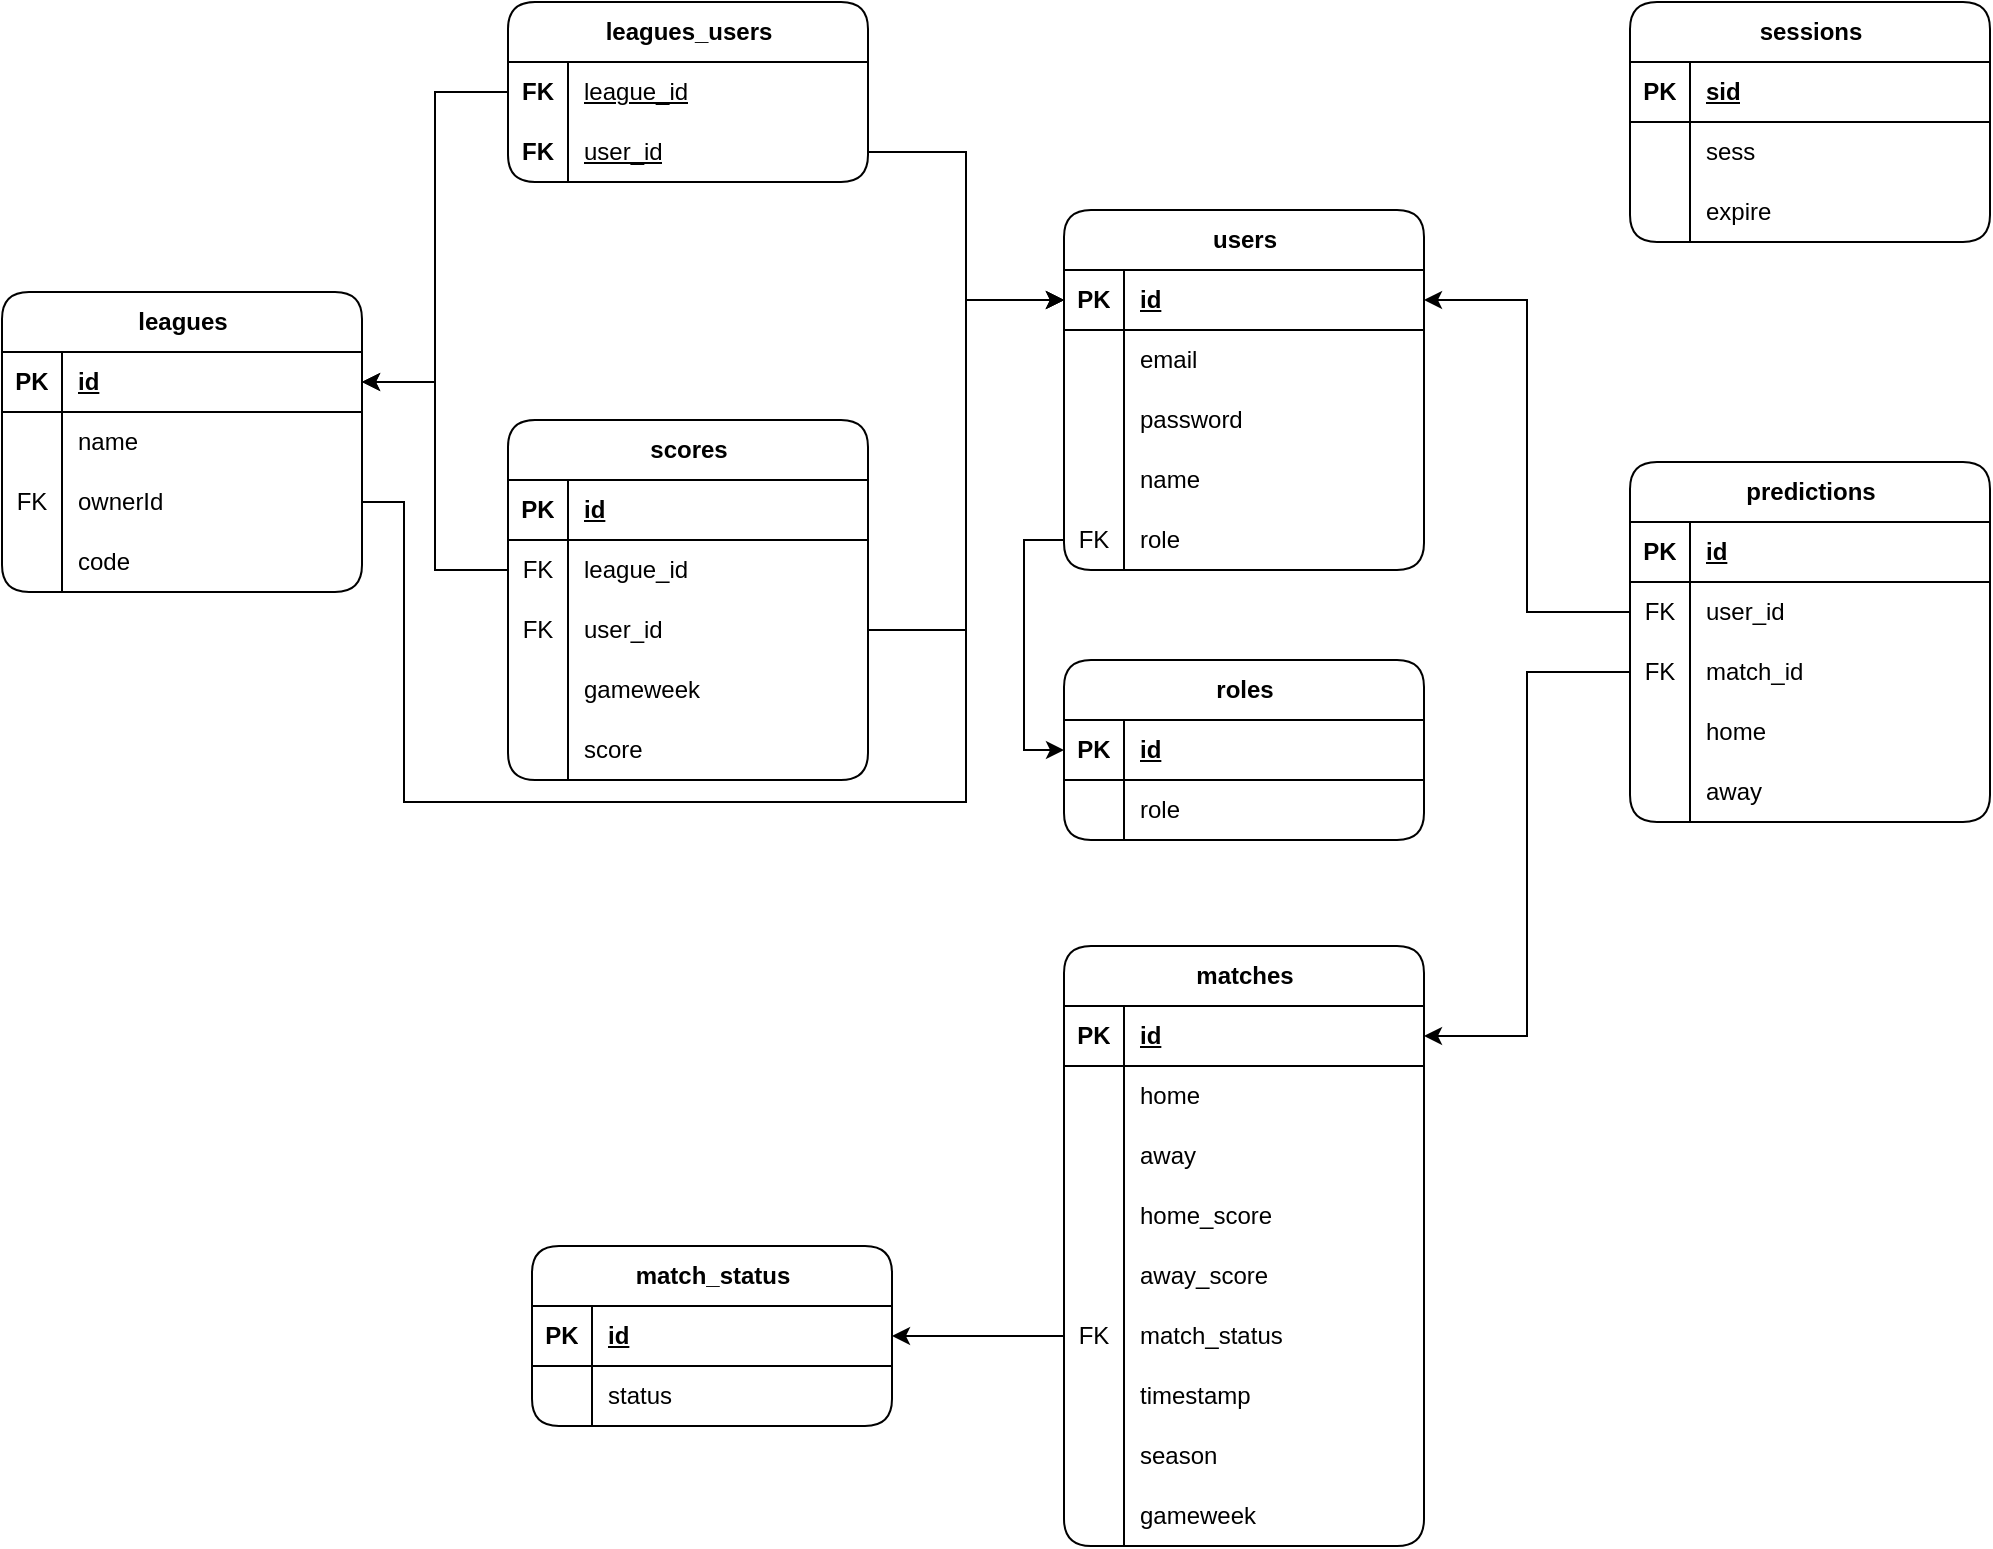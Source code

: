 <mxfile version="24.4.6" type="device">
  <diagram name="Page-1" id="XJ_B43bnQ_kSuKj_4x1w">
    <mxGraphModel dx="1434" dy="838" grid="0" gridSize="10" guides="1" tooltips="1" connect="1" arrows="1" fold="1" page="1" pageScale="1" pageWidth="1100" pageHeight="850" math="0" shadow="0">
      <root>
        <mxCell id="0" />
        <mxCell id="1" parent="0" />
        <mxCell id="yXXd_mj-EzVXQt5Ct0du-18" value="&lt;div&gt;users&lt;/div&gt;" style="shape=table;startSize=30;container=1;collapsible=1;childLayout=tableLayout;fixedRows=1;rowLines=0;fontStyle=1;align=center;resizeLast=1;html=1;rounded=1;shadow=0;swimlaneFillColor=none;gradientColor=none;" parent="1" vertex="1">
          <mxGeometry x="534" y="137" width="180" height="180" as="geometry" />
        </mxCell>
        <mxCell id="yXXd_mj-EzVXQt5Ct0du-19" value="" style="shape=tableRow;horizontal=0;startSize=0;swimlaneHead=0;swimlaneBody=0;fillColor=none;collapsible=0;dropTarget=0;points=[[0,0.5],[1,0.5]];portConstraint=eastwest;top=0;left=0;right=0;bottom=1;" parent="yXXd_mj-EzVXQt5Ct0du-18" vertex="1">
          <mxGeometry y="30" width="180" height="30" as="geometry" />
        </mxCell>
        <mxCell id="yXXd_mj-EzVXQt5Ct0du-20" value="PK" style="shape=partialRectangle;connectable=0;fillColor=none;top=0;left=0;bottom=0;right=0;fontStyle=1;overflow=hidden;whiteSpace=wrap;html=1;" parent="yXXd_mj-EzVXQt5Ct0du-19" vertex="1">
          <mxGeometry width="30" height="30" as="geometry">
            <mxRectangle width="30" height="30" as="alternateBounds" />
          </mxGeometry>
        </mxCell>
        <mxCell id="yXXd_mj-EzVXQt5Ct0du-21" value="id" style="shape=partialRectangle;connectable=0;fillColor=none;top=0;left=0;bottom=0;right=0;align=left;spacingLeft=6;fontStyle=5;overflow=hidden;whiteSpace=wrap;html=1;" parent="yXXd_mj-EzVXQt5Ct0du-19" vertex="1">
          <mxGeometry x="30" width="150" height="30" as="geometry">
            <mxRectangle width="150" height="30" as="alternateBounds" />
          </mxGeometry>
        </mxCell>
        <mxCell id="yXXd_mj-EzVXQt5Ct0du-22" value="" style="shape=tableRow;horizontal=0;startSize=0;swimlaneHead=0;swimlaneBody=0;fillColor=none;collapsible=0;dropTarget=0;points=[[0,0.5],[1,0.5]];portConstraint=eastwest;top=0;left=0;right=0;bottom=0;" parent="yXXd_mj-EzVXQt5Ct0du-18" vertex="1">
          <mxGeometry y="60" width="180" height="30" as="geometry" />
        </mxCell>
        <mxCell id="yXXd_mj-EzVXQt5Ct0du-23" value="" style="shape=partialRectangle;connectable=0;fillColor=none;top=0;left=0;bottom=0;right=0;editable=1;overflow=hidden;whiteSpace=wrap;html=1;" parent="yXXd_mj-EzVXQt5Ct0du-22" vertex="1">
          <mxGeometry width="30" height="30" as="geometry">
            <mxRectangle width="30" height="30" as="alternateBounds" />
          </mxGeometry>
        </mxCell>
        <mxCell id="yXXd_mj-EzVXQt5Ct0du-24" value="email" style="shape=partialRectangle;connectable=0;fillColor=none;top=0;left=0;bottom=0;right=0;align=left;spacingLeft=6;overflow=hidden;whiteSpace=wrap;html=1;" parent="yXXd_mj-EzVXQt5Ct0du-22" vertex="1">
          <mxGeometry x="30" width="150" height="30" as="geometry">
            <mxRectangle width="150" height="30" as="alternateBounds" />
          </mxGeometry>
        </mxCell>
        <mxCell id="yXXd_mj-EzVXQt5Ct0du-25" value="" style="shape=tableRow;horizontal=0;startSize=0;swimlaneHead=0;swimlaneBody=0;fillColor=none;collapsible=0;dropTarget=0;points=[[0,0.5],[1,0.5]];portConstraint=eastwest;top=0;left=0;right=0;bottom=0;" parent="yXXd_mj-EzVXQt5Ct0du-18" vertex="1">
          <mxGeometry y="90" width="180" height="30" as="geometry" />
        </mxCell>
        <mxCell id="yXXd_mj-EzVXQt5Ct0du-26" value="" style="shape=partialRectangle;connectable=0;fillColor=none;top=0;left=0;bottom=0;right=0;editable=1;overflow=hidden;whiteSpace=wrap;html=1;" parent="yXXd_mj-EzVXQt5Ct0du-25" vertex="1">
          <mxGeometry width="30" height="30" as="geometry">
            <mxRectangle width="30" height="30" as="alternateBounds" />
          </mxGeometry>
        </mxCell>
        <mxCell id="yXXd_mj-EzVXQt5Ct0du-27" value="password" style="shape=partialRectangle;connectable=0;fillColor=none;top=0;left=0;bottom=0;right=0;align=left;spacingLeft=6;overflow=hidden;whiteSpace=wrap;html=1;" parent="yXXd_mj-EzVXQt5Ct0du-25" vertex="1">
          <mxGeometry x="30" width="150" height="30" as="geometry">
            <mxRectangle width="150" height="30" as="alternateBounds" />
          </mxGeometry>
        </mxCell>
        <mxCell id="yXXd_mj-EzVXQt5Ct0du-28" value="" style="shape=tableRow;horizontal=0;startSize=0;swimlaneHead=0;swimlaneBody=0;fillColor=none;collapsible=0;dropTarget=0;points=[[0,0.5],[1,0.5]];portConstraint=eastwest;top=0;left=0;right=0;bottom=0;" parent="yXXd_mj-EzVXQt5Ct0du-18" vertex="1">
          <mxGeometry y="120" width="180" height="30" as="geometry" />
        </mxCell>
        <mxCell id="yXXd_mj-EzVXQt5Ct0du-29" value="" style="shape=partialRectangle;connectable=0;fillColor=none;top=0;left=0;bottom=0;right=0;editable=1;overflow=hidden;whiteSpace=wrap;html=1;" parent="yXXd_mj-EzVXQt5Ct0du-28" vertex="1">
          <mxGeometry width="30" height="30" as="geometry">
            <mxRectangle width="30" height="30" as="alternateBounds" />
          </mxGeometry>
        </mxCell>
        <mxCell id="yXXd_mj-EzVXQt5Ct0du-30" value="name" style="shape=partialRectangle;connectable=0;fillColor=none;top=0;left=0;bottom=0;right=0;align=left;spacingLeft=6;overflow=hidden;whiteSpace=wrap;html=1;" parent="yXXd_mj-EzVXQt5Ct0du-28" vertex="1">
          <mxGeometry x="30" width="150" height="30" as="geometry">
            <mxRectangle width="150" height="30" as="alternateBounds" />
          </mxGeometry>
        </mxCell>
        <mxCell id="FfpWNQNDys0B601kXqh4-14" style="shape=tableRow;horizontal=0;startSize=0;swimlaneHead=0;swimlaneBody=0;fillColor=none;collapsible=0;dropTarget=0;points=[[0,0.5],[1,0.5]];portConstraint=eastwest;top=0;left=0;right=0;bottom=0;" parent="yXXd_mj-EzVXQt5Ct0du-18" vertex="1">
          <mxGeometry y="150" width="180" height="30" as="geometry" />
        </mxCell>
        <mxCell id="FfpWNQNDys0B601kXqh4-15" value="FK" style="shape=partialRectangle;connectable=0;fillColor=none;top=0;left=0;bottom=0;right=0;editable=1;overflow=hidden;whiteSpace=wrap;html=1;" parent="FfpWNQNDys0B601kXqh4-14" vertex="1">
          <mxGeometry width="30" height="30" as="geometry">
            <mxRectangle width="30" height="30" as="alternateBounds" />
          </mxGeometry>
        </mxCell>
        <mxCell id="FfpWNQNDys0B601kXqh4-16" value="role" style="shape=partialRectangle;connectable=0;fillColor=none;top=0;left=0;bottom=0;right=0;align=left;spacingLeft=6;overflow=hidden;whiteSpace=wrap;html=1;" parent="FfpWNQNDys0B601kXqh4-14" vertex="1">
          <mxGeometry x="30" width="150" height="30" as="geometry">
            <mxRectangle width="150" height="30" as="alternateBounds" />
          </mxGeometry>
        </mxCell>
        <mxCell id="yXXd_mj-EzVXQt5Ct0du-51" value="&lt;div&gt;predictions&lt;/div&gt;" style="shape=table;startSize=30;container=1;collapsible=1;childLayout=tableLayout;fixedRows=1;rowLines=0;fontStyle=1;align=center;resizeLast=1;html=1;rounded=1;shadow=0;swimlaneFillColor=none;gradientColor=none;" parent="1" vertex="1">
          <mxGeometry x="817" y="263" width="180" height="180" as="geometry" />
        </mxCell>
        <mxCell id="yXXd_mj-EzVXQt5Ct0du-52" value="" style="shape=tableRow;horizontal=0;startSize=0;swimlaneHead=0;swimlaneBody=0;fillColor=none;collapsible=0;dropTarget=0;points=[[0,0.5],[1,0.5]];portConstraint=eastwest;top=0;left=0;right=0;bottom=1;" parent="yXXd_mj-EzVXQt5Ct0du-51" vertex="1">
          <mxGeometry y="30" width="180" height="30" as="geometry" />
        </mxCell>
        <mxCell id="yXXd_mj-EzVXQt5Ct0du-53" value="PK" style="shape=partialRectangle;connectable=0;fillColor=none;top=0;left=0;bottom=0;right=0;fontStyle=1;overflow=hidden;whiteSpace=wrap;html=1;" parent="yXXd_mj-EzVXQt5Ct0du-52" vertex="1">
          <mxGeometry width="30" height="30" as="geometry">
            <mxRectangle width="30" height="30" as="alternateBounds" />
          </mxGeometry>
        </mxCell>
        <mxCell id="yXXd_mj-EzVXQt5Ct0du-54" value="id" style="shape=partialRectangle;connectable=0;fillColor=none;top=0;left=0;bottom=0;right=0;align=left;spacingLeft=6;fontStyle=5;overflow=hidden;whiteSpace=wrap;html=1;" parent="yXXd_mj-EzVXQt5Ct0du-52" vertex="1">
          <mxGeometry x="30" width="150" height="30" as="geometry">
            <mxRectangle width="150" height="30" as="alternateBounds" />
          </mxGeometry>
        </mxCell>
        <mxCell id="yXXd_mj-EzVXQt5Ct0du-55" value="" style="shape=tableRow;horizontal=0;startSize=0;swimlaneHead=0;swimlaneBody=0;fillColor=none;collapsible=0;dropTarget=0;points=[[0,0.5],[1,0.5]];portConstraint=eastwest;top=0;left=0;right=0;bottom=0;" parent="yXXd_mj-EzVXQt5Ct0du-51" vertex="1">
          <mxGeometry y="60" width="180" height="30" as="geometry" />
        </mxCell>
        <mxCell id="yXXd_mj-EzVXQt5Ct0du-56" value="FK" style="shape=partialRectangle;connectable=0;fillColor=none;top=0;left=0;bottom=0;right=0;editable=1;overflow=hidden;whiteSpace=wrap;html=1;" parent="yXXd_mj-EzVXQt5Ct0du-55" vertex="1">
          <mxGeometry width="30" height="30" as="geometry">
            <mxRectangle width="30" height="30" as="alternateBounds" />
          </mxGeometry>
        </mxCell>
        <mxCell id="yXXd_mj-EzVXQt5Ct0du-57" value="user_id" style="shape=partialRectangle;connectable=0;fillColor=none;top=0;left=0;bottom=0;right=0;align=left;spacingLeft=6;overflow=hidden;whiteSpace=wrap;html=1;" parent="yXXd_mj-EzVXQt5Ct0du-55" vertex="1">
          <mxGeometry x="30" width="150" height="30" as="geometry">
            <mxRectangle width="150" height="30" as="alternateBounds" />
          </mxGeometry>
        </mxCell>
        <mxCell id="yXXd_mj-EzVXQt5Ct0du-58" value="" style="shape=tableRow;horizontal=0;startSize=0;swimlaneHead=0;swimlaneBody=0;fillColor=none;collapsible=0;dropTarget=0;points=[[0,0.5],[1,0.5]];portConstraint=eastwest;top=0;left=0;right=0;bottom=0;" parent="yXXd_mj-EzVXQt5Ct0du-51" vertex="1">
          <mxGeometry y="90" width="180" height="30" as="geometry" />
        </mxCell>
        <mxCell id="yXXd_mj-EzVXQt5Ct0du-59" value="FK" style="shape=partialRectangle;connectable=0;fillColor=none;top=0;left=0;bottom=0;right=0;editable=1;overflow=hidden;whiteSpace=wrap;html=1;" parent="yXXd_mj-EzVXQt5Ct0du-58" vertex="1">
          <mxGeometry width="30" height="30" as="geometry">
            <mxRectangle width="30" height="30" as="alternateBounds" />
          </mxGeometry>
        </mxCell>
        <mxCell id="yXXd_mj-EzVXQt5Ct0du-60" value="match_id" style="shape=partialRectangle;connectable=0;fillColor=none;top=0;left=0;bottom=0;right=0;align=left;spacingLeft=6;overflow=hidden;whiteSpace=wrap;html=1;" parent="yXXd_mj-EzVXQt5Ct0du-58" vertex="1">
          <mxGeometry x="30" width="150" height="30" as="geometry">
            <mxRectangle width="150" height="30" as="alternateBounds" />
          </mxGeometry>
        </mxCell>
        <mxCell id="yXXd_mj-EzVXQt5Ct0du-61" value="" style="shape=tableRow;horizontal=0;startSize=0;swimlaneHead=0;swimlaneBody=0;fillColor=none;collapsible=0;dropTarget=0;points=[[0,0.5],[1,0.5]];portConstraint=eastwest;top=0;left=0;right=0;bottom=0;" parent="yXXd_mj-EzVXQt5Ct0du-51" vertex="1">
          <mxGeometry y="120" width="180" height="30" as="geometry" />
        </mxCell>
        <mxCell id="yXXd_mj-EzVXQt5Ct0du-62" value="" style="shape=partialRectangle;connectable=0;fillColor=none;top=0;left=0;bottom=0;right=0;editable=1;overflow=hidden;whiteSpace=wrap;html=1;" parent="yXXd_mj-EzVXQt5Ct0du-61" vertex="1">
          <mxGeometry width="30" height="30" as="geometry">
            <mxRectangle width="30" height="30" as="alternateBounds" />
          </mxGeometry>
        </mxCell>
        <mxCell id="yXXd_mj-EzVXQt5Ct0du-63" value="home" style="shape=partialRectangle;connectable=0;fillColor=none;top=0;left=0;bottom=0;right=0;align=left;spacingLeft=6;overflow=hidden;whiteSpace=wrap;html=1;" parent="yXXd_mj-EzVXQt5Ct0du-61" vertex="1">
          <mxGeometry x="30" width="150" height="30" as="geometry">
            <mxRectangle width="150" height="30" as="alternateBounds" />
          </mxGeometry>
        </mxCell>
        <mxCell id="yXXd_mj-EzVXQt5Ct0du-86" style="shape=tableRow;horizontal=0;startSize=0;swimlaneHead=0;swimlaneBody=0;fillColor=none;collapsible=0;dropTarget=0;points=[[0,0.5],[1,0.5]];portConstraint=eastwest;top=0;left=0;right=0;bottom=0;" parent="yXXd_mj-EzVXQt5Ct0du-51" vertex="1">
          <mxGeometry y="150" width="180" height="30" as="geometry" />
        </mxCell>
        <mxCell id="yXXd_mj-EzVXQt5Ct0du-87" style="shape=partialRectangle;connectable=0;fillColor=none;top=0;left=0;bottom=0;right=0;editable=1;overflow=hidden;whiteSpace=wrap;html=1;" parent="yXXd_mj-EzVXQt5Ct0du-86" vertex="1">
          <mxGeometry width="30" height="30" as="geometry">
            <mxRectangle width="30" height="30" as="alternateBounds" />
          </mxGeometry>
        </mxCell>
        <mxCell id="yXXd_mj-EzVXQt5Ct0du-88" value="away" style="shape=partialRectangle;connectable=0;fillColor=none;top=0;left=0;bottom=0;right=0;align=left;spacingLeft=6;overflow=hidden;whiteSpace=wrap;html=1;" parent="yXXd_mj-EzVXQt5Ct0du-86" vertex="1">
          <mxGeometry x="30" width="150" height="30" as="geometry">
            <mxRectangle width="150" height="30" as="alternateBounds" />
          </mxGeometry>
        </mxCell>
        <mxCell id="yXXd_mj-EzVXQt5Ct0du-64" value="matches" style="shape=table;startSize=30;container=1;collapsible=1;childLayout=tableLayout;fixedRows=1;rowLines=0;fontStyle=1;align=center;resizeLast=1;html=1;rounded=1;shadow=0;swimlaneFillColor=none;gradientColor=none;" parent="1" vertex="1">
          <mxGeometry x="534" y="505" width="180" height="300" as="geometry" />
        </mxCell>
        <mxCell id="yXXd_mj-EzVXQt5Ct0du-65" value="" style="shape=tableRow;horizontal=0;startSize=0;swimlaneHead=0;swimlaneBody=0;fillColor=none;collapsible=0;dropTarget=0;points=[[0,0.5],[1,0.5]];portConstraint=eastwest;top=0;left=0;right=0;bottom=1;" parent="yXXd_mj-EzVXQt5Ct0du-64" vertex="1">
          <mxGeometry y="30" width="180" height="30" as="geometry" />
        </mxCell>
        <mxCell id="yXXd_mj-EzVXQt5Ct0du-66" value="PK" style="shape=partialRectangle;connectable=0;fillColor=none;top=0;left=0;bottom=0;right=0;fontStyle=1;overflow=hidden;whiteSpace=wrap;html=1;" parent="yXXd_mj-EzVXQt5Ct0du-65" vertex="1">
          <mxGeometry width="30" height="30" as="geometry">
            <mxRectangle width="30" height="30" as="alternateBounds" />
          </mxGeometry>
        </mxCell>
        <mxCell id="yXXd_mj-EzVXQt5Ct0du-67" value="id" style="shape=partialRectangle;connectable=0;fillColor=none;top=0;left=0;bottom=0;right=0;align=left;spacingLeft=6;fontStyle=5;overflow=hidden;whiteSpace=wrap;html=1;" parent="yXXd_mj-EzVXQt5Ct0du-65" vertex="1">
          <mxGeometry x="30" width="150" height="30" as="geometry">
            <mxRectangle width="150" height="30" as="alternateBounds" />
          </mxGeometry>
        </mxCell>
        <mxCell id="yXXd_mj-EzVXQt5Ct0du-68" value="" style="shape=tableRow;horizontal=0;startSize=0;swimlaneHead=0;swimlaneBody=0;fillColor=none;collapsible=0;dropTarget=0;points=[[0,0.5],[1,0.5]];portConstraint=eastwest;top=0;left=0;right=0;bottom=0;" parent="yXXd_mj-EzVXQt5Ct0du-64" vertex="1">
          <mxGeometry y="60" width="180" height="30" as="geometry" />
        </mxCell>
        <mxCell id="yXXd_mj-EzVXQt5Ct0du-69" value="" style="shape=partialRectangle;connectable=0;fillColor=none;top=0;left=0;bottom=0;right=0;editable=1;overflow=hidden;whiteSpace=wrap;html=1;" parent="yXXd_mj-EzVXQt5Ct0du-68" vertex="1">
          <mxGeometry width="30" height="30" as="geometry">
            <mxRectangle width="30" height="30" as="alternateBounds" />
          </mxGeometry>
        </mxCell>
        <mxCell id="yXXd_mj-EzVXQt5Ct0du-70" value="home" style="shape=partialRectangle;connectable=0;fillColor=none;top=0;left=0;bottom=0;right=0;align=left;spacingLeft=6;overflow=hidden;whiteSpace=wrap;html=1;" parent="yXXd_mj-EzVXQt5Ct0du-68" vertex="1">
          <mxGeometry x="30" width="150" height="30" as="geometry">
            <mxRectangle width="150" height="30" as="alternateBounds" />
          </mxGeometry>
        </mxCell>
        <mxCell id="yXXd_mj-EzVXQt5Ct0du-71" value="" style="shape=tableRow;horizontal=0;startSize=0;swimlaneHead=0;swimlaneBody=0;fillColor=none;collapsible=0;dropTarget=0;points=[[0,0.5],[1,0.5]];portConstraint=eastwest;top=0;left=0;right=0;bottom=0;" parent="yXXd_mj-EzVXQt5Ct0du-64" vertex="1">
          <mxGeometry y="90" width="180" height="30" as="geometry" />
        </mxCell>
        <mxCell id="yXXd_mj-EzVXQt5Ct0du-72" value="" style="shape=partialRectangle;connectable=0;fillColor=none;top=0;left=0;bottom=0;right=0;editable=1;overflow=hidden;whiteSpace=wrap;html=1;" parent="yXXd_mj-EzVXQt5Ct0du-71" vertex="1">
          <mxGeometry width="30" height="30" as="geometry">
            <mxRectangle width="30" height="30" as="alternateBounds" />
          </mxGeometry>
        </mxCell>
        <mxCell id="yXXd_mj-EzVXQt5Ct0du-73" value="away" style="shape=partialRectangle;connectable=0;fillColor=none;top=0;left=0;bottom=0;right=0;align=left;spacingLeft=6;overflow=hidden;whiteSpace=wrap;html=1;" parent="yXXd_mj-EzVXQt5Ct0du-71" vertex="1">
          <mxGeometry x="30" width="150" height="30" as="geometry">
            <mxRectangle width="150" height="30" as="alternateBounds" />
          </mxGeometry>
        </mxCell>
        <mxCell id="yXXd_mj-EzVXQt5Ct0du-74" value="" style="shape=tableRow;horizontal=0;startSize=0;swimlaneHead=0;swimlaneBody=0;fillColor=none;collapsible=0;dropTarget=0;points=[[0,0.5],[1,0.5]];portConstraint=eastwest;top=0;left=0;right=0;bottom=0;" parent="yXXd_mj-EzVXQt5Ct0du-64" vertex="1">
          <mxGeometry y="120" width="180" height="30" as="geometry" />
        </mxCell>
        <mxCell id="yXXd_mj-EzVXQt5Ct0du-75" value="" style="shape=partialRectangle;connectable=0;fillColor=none;top=0;left=0;bottom=0;right=0;editable=1;overflow=hidden;whiteSpace=wrap;html=1;" parent="yXXd_mj-EzVXQt5Ct0du-74" vertex="1">
          <mxGeometry width="30" height="30" as="geometry">
            <mxRectangle width="30" height="30" as="alternateBounds" />
          </mxGeometry>
        </mxCell>
        <mxCell id="yXXd_mj-EzVXQt5Ct0du-76" value="home_score" style="shape=partialRectangle;connectable=0;fillColor=none;top=0;left=0;bottom=0;right=0;align=left;spacingLeft=6;overflow=hidden;whiteSpace=wrap;html=1;" parent="yXXd_mj-EzVXQt5Ct0du-74" vertex="1">
          <mxGeometry x="30" width="150" height="30" as="geometry">
            <mxRectangle width="150" height="30" as="alternateBounds" />
          </mxGeometry>
        </mxCell>
        <mxCell id="yXXd_mj-EzVXQt5Ct0du-77" style="shape=tableRow;horizontal=0;startSize=0;swimlaneHead=0;swimlaneBody=0;fillColor=none;collapsible=0;dropTarget=0;points=[[0,0.5],[1,0.5]];portConstraint=eastwest;top=0;left=0;right=0;bottom=0;" parent="yXXd_mj-EzVXQt5Ct0du-64" vertex="1">
          <mxGeometry y="150" width="180" height="30" as="geometry" />
        </mxCell>
        <mxCell id="yXXd_mj-EzVXQt5Ct0du-78" style="shape=partialRectangle;connectable=0;fillColor=none;top=0;left=0;bottom=0;right=0;editable=1;overflow=hidden;whiteSpace=wrap;html=1;" parent="yXXd_mj-EzVXQt5Ct0du-77" vertex="1">
          <mxGeometry width="30" height="30" as="geometry">
            <mxRectangle width="30" height="30" as="alternateBounds" />
          </mxGeometry>
        </mxCell>
        <mxCell id="yXXd_mj-EzVXQt5Ct0du-79" value="away_score" style="shape=partialRectangle;connectable=0;fillColor=none;top=0;left=0;bottom=0;right=0;align=left;spacingLeft=6;overflow=hidden;whiteSpace=wrap;html=1;" parent="yXXd_mj-EzVXQt5Ct0du-77" vertex="1">
          <mxGeometry x="30" width="150" height="30" as="geometry">
            <mxRectangle width="150" height="30" as="alternateBounds" />
          </mxGeometry>
        </mxCell>
        <mxCell id="yXXd_mj-EzVXQt5Ct0du-146" style="shape=tableRow;horizontal=0;startSize=0;swimlaneHead=0;swimlaneBody=0;fillColor=none;collapsible=0;dropTarget=0;points=[[0,0.5],[1,0.5]];portConstraint=eastwest;top=0;left=0;right=0;bottom=0;" parent="yXXd_mj-EzVXQt5Ct0du-64" vertex="1">
          <mxGeometry y="180" width="180" height="30" as="geometry" />
        </mxCell>
        <mxCell id="yXXd_mj-EzVXQt5Ct0du-147" value="FK" style="shape=partialRectangle;connectable=0;fillColor=none;top=0;left=0;bottom=0;right=0;editable=1;overflow=hidden;whiteSpace=wrap;html=1;" parent="yXXd_mj-EzVXQt5Ct0du-146" vertex="1">
          <mxGeometry width="30" height="30" as="geometry">
            <mxRectangle width="30" height="30" as="alternateBounds" />
          </mxGeometry>
        </mxCell>
        <mxCell id="yXXd_mj-EzVXQt5Ct0du-148" value="match_status" style="shape=partialRectangle;connectable=0;fillColor=none;top=0;left=0;bottom=0;right=0;align=left;spacingLeft=6;overflow=hidden;whiteSpace=wrap;html=1;" parent="yXXd_mj-EzVXQt5Ct0du-146" vertex="1">
          <mxGeometry x="30" width="150" height="30" as="geometry">
            <mxRectangle width="150" height="30" as="alternateBounds" />
          </mxGeometry>
        </mxCell>
        <mxCell id="yXXd_mj-EzVXQt5Ct0du-80" style="shape=tableRow;horizontal=0;startSize=0;swimlaneHead=0;swimlaneBody=0;fillColor=none;collapsible=0;dropTarget=0;points=[[0,0.5],[1,0.5]];portConstraint=eastwest;top=0;left=0;right=0;bottom=0;" parent="yXXd_mj-EzVXQt5Ct0du-64" vertex="1">
          <mxGeometry y="210" width="180" height="30" as="geometry" />
        </mxCell>
        <mxCell id="yXXd_mj-EzVXQt5Ct0du-81" style="shape=partialRectangle;connectable=0;fillColor=none;top=0;left=0;bottom=0;right=0;editable=1;overflow=hidden;whiteSpace=wrap;html=1;" parent="yXXd_mj-EzVXQt5Ct0du-80" vertex="1">
          <mxGeometry width="30" height="30" as="geometry">
            <mxRectangle width="30" height="30" as="alternateBounds" />
          </mxGeometry>
        </mxCell>
        <mxCell id="yXXd_mj-EzVXQt5Ct0du-82" value="timestamp" style="shape=partialRectangle;connectable=0;fillColor=none;top=0;left=0;bottom=0;right=0;align=left;spacingLeft=6;overflow=hidden;whiteSpace=wrap;html=1;" parent="yXXd_mj-EzVXQt5Ct0du-80" vertex="1">
          <mxGeometry x="30" width="150" height="30" as="geometry">
            <mxRectangle width="150" height="30" as="alternateBounds" />
          </mxGeometry>
        </mxCell>
        <mxCell id="yXXd_mj-EzVXQt5Ct0du-83" style="shape=tableRow;horizontal=0;startSize=0;swimlaneHead=0;swimlaneBody=0;fillColor=none;collapsible=0;dropTarget=0;points=[[0,0.5],[1,0.5]];portConstraint=eastwest;top=0;left=0;right=0;bottom=0;" parent="yXXd_mj-EzVXQt5Ct0du-64" vertex="1">
          <mxGeometry y="240" width="180" height="30" as="geometry" />
        </mxCell>
        <mxCell id="yXXd_mj-EzVXQt5Ct0du-84" style="shape=partialRectangle;connectable=0;fillColor=none;top=0;left=0;bottom=0;right=0;editable=1;overflow=hidden;whiteSpace=wrap;html=1;" parent="yXXd_mj-EzVXQt5Ct0du-83" vertex="1">
          <mxGeometry width="30" height="30" as="geometry">
            <mxRectangle width="30" height="30" as="alternateBounds" />
          </mxGeometry>
        </mxCell>
        <mxCell id="yXXd_mj-EzVXQt5Ct0du-85" value="season" style="shape=partialRectangle;connectable=0;fillColor=none;top=0;left=0;bottom=0;right=0;align=left;spacingLeft=6;overflow=hidden;whiteSpace=wrap;html=1;" parent="yXXd_mj-EzVXQt5Ct0du-83" vertex="1">
          <mxGeometry x="30" width="150" height="30" as="geometry">
            <mxRectangle width="150" height="30" as="alternateBounds" />
          </mxGeometry>
        </mxCell>
        <mxCell id="BemT7R6E5aSTRUcToGbr-1" style="shape=tableRow;horizontal=0;startSize=0;swimlaneHead=0;swimlaneBody=0;fillColor=none;collapsible=0;dropTarget=0;points=[[0,0.5],[1,0.5]];portConstraint=eastwest;top=0;left=0;right=0;bottom=0;" parent="yXXd_mj-EzVXQt5Ct0du-64" vertex="1">
          <mxGeometry y="270" width="180" height="30" as="geometry" />
        </mxCell>
        <mxCell id="BemT7R6E5aSTRUcToGbr-2" style="shape=partialRectangle;connectable=0;fillColor=none;top=0;left=0;bottom=0;right=0;editable=1;overflow=hidden;whiteSpace=wrap;html=1;" parent="BemT7R6E5aSTRUcToGbr-1" vertex="1">
          <mxGeometry width="30" height="30" as="geometry">
            <mxRectangle width="30" height="30" as="alternateBounds" />
          </mxGeometry>
        </mxCell>
        <mxCell id="BemT7R6E5aSTRUcToGbr-3" value="gameweek" style="shape=partialRectangle;connectable=0;fillColor=none;top=0;left=0;bottom=0;right=0;align=left;spacingLeft=6;overflow=hidden;whiteSpace=wrap;html=1;" parent="BemT7R6E5aSTRUcToGbr-1" vertex="1">
          <mxGeometry x="30" width="150" height="30" as="geometry">
            <mxRectangle width="150" height="30" as="alternateBounds" />
          </mxGeometry>
        </mxCell>
        <mxCell id="yXXd_mj-EzVXQt5Ct0du-92" style="edgeStyle=orthogonalEdgeStyle;rounded=0;orthogonalLoop=1;jettySize=auto;html=1;exitX=0;exitY=0.5;exitDx=0;exitDy=0;entryX=1;entryY=0.5;entryDx=0;entryDy=0;" parent="1" source="yXXd_mj-EzVXQt5Ct0du-55" target="yXXd_mj-EzVXQt5Ct0du-19" edge="1">
          <mxGeometry relative="1" as="geometry" />
        </mxCell>
        <mxCell id="yXXd_mj-EzVXQt5Ct0du-93" style="edgeStyle=orthogonalEdgeStyle;rounded=0;orthogonalLoop=1;jettySize=auto;html=1;exitX=0;exitY=0.5;exitDx=0;exitDy=0;entryX=1;entryY=0.5;entryDx=0;entryDy=0;" parent="1" source="yXXd_mj-EzVXQt5Ct0du-58" target="yXXd_mj-EzVXQt5Ct0du-65" edge="1">
          <mxGeometry relative="1" as="geometry" />
        </mxCell>
        <mxCell id="yXXd_mj-EzVXQt5Ct0du-94" value="leagues" style="shape=table;startSize=30;container=1;collapsible=1;childLayout=tableLayout;fixedRows=1;rowLines=0;fontStyle=1;align=center;resizeLast=1;html=1;rounded=1;shadow=0;swimlaneFillColor=none;gradientColor=none;" parent="1" vertex="1">
          <mxGeometry x="3" y="178" width="180" height="150" as="geometry" />
        </mxCell>
        <mxCell id="yXXd_mj-EzVXQt5Ct0du-95" value="" style="shape=tableRow;horizontal=0;startSize=0;swimlaneHead=0;swimlaneBody=0;fillColor=none;collapsible=0;dropTarget=0;points=[[0,0.5],[1,0.5]];portConstraint=eastwest;top=0;left=0;right=0;bottom=1;" parent="yXXd_mj-EzVXQt5Ct0du-94" vertex="1">
          <mxGeometry y="30" width="180" height="30" as="geometry" />
        </mxCell>
        <mxCell id="yXXd_mj-EzVXQt5Ct0du-96" value="PK" style="shape=partialRectangle;connectable=0;fillColor=none;top=0;left=0;bottom=0;right=0;fontStyle=1;overflow=hidden;whiteSpace=wrap;html=1;" parent="yXXd_mj-EzVXQt5Ct0du-95" vertex="1">
          <mxGeometry width="30" height="30" as="geometry">
            <mxRectangle width="30" height="30" as="alternateBounds" />
          </mxGeometry>
        </mxCell>
        <mxCell id="yXXd_mj-EzVXQt5Ct0du-97" value="id" style="shape=partialRectangle;connectable=0;fillColor=none;top=0;left=0;bottom=0;right=0;align=left;spacingLeft=6;fontStyle=5;overflow=hidden;whiteSpace=wrap;html=1;" parent="yXXd_mj-EzVXQt5Ct0du-95" vertex="1">
          <mxGeometry x="30" width="150" height="30" as="geometry">
            <mxRectangle width="150" height="30" as="alternateBounds" />
          </mxGeometry>
        </mxCell>
        <mxCell id="yXXd_mj-EzVXQt5Ct0du-98" value="" style="shape=tableRow;horizontal=0;startSize=0;swimlaneHead=0;swimlaneBody=0;fillColor=none;collapsible=0;dropTarget=0;points=[[0,0.5],[1,0.5]];portConstraint=eastwest;top=0;left=0;right=0;bottom=0;" parent="yXXd_mj-EzVXQt5Ct0du-94" vertex="1">
          <mxGeometry y="60" width="180" height="30" as="geometry" />
        </mxCell>
        <mxCell id="yXXd_mj-EzVXQt5Ct0du-99" value="" style="shape=partialRectangle;connectable=0;fillColor=none;top=0;left=0;bottom=0;right=0;editable=1;overflow=hidden;whiteSpace=wrap;html=1;" parent="yXXd_mj-EzVXQt5Ct0du-98" vertex="1">
          <mxGeometry width="30" height="30" as="geometry">
            <mxRectangle width="30" height="30" as="alternateBounds" />
          </mxGeometry>
        </mxCell>
        <mxCell id="yXXd_mj-EzVXQt5Ct0du-100" value="name" style="shape=partialRectangle;connectable=0;fillColor=none;top=0;left=0;bottom=0;right=0;align=left;spacingLeft=6;overflow=hidden;whiteSpace=wrap;html=1;" parent="yXXd_mj-EzVXQt5Ct0du-98" vertex="1">
          <mxGeometry x="30" width="150" height="30" as="geometry">
            <mxRectangle width="150" height="30" as="alternateBounds" />
          </mxGeometry>
        </mxCell>
        <mxCell id="FfpWNQNDys0B601kXqh4-34" style="shape=tableRow;horizontal=0;startSize=0;swimlaneHead=0;swimlaneBody=0;fillColor=none;collapsible=0;dropTarget=0;points=[[0,0.5],[1,0.5]];portConstraint=eastwest;top=0;left=0;right=0;bottom=0;" parent="yXXd_mj-EzVXQt5Ct0du-94" vertex="1">
          <mxGeometry y="90" width="180" height="30" as="geometry" />
        </mxCell>
        <mxCell id="FfpWNQNDys0B601kXqh4-35" value="FK" style="shape=partialRectangle;connectable=0;fillColor=none;top=0;left=0;bottom=0;right=0;editable=1;overflow=hidden;whiteSpace=wrap;html=1;" parent="FfpWNQNDys0B601kXqh4-34" vertex="1">
          <mxGeometry width="30" height="30" as="geometry">
            <mxRectangle width="30" height="30" as="alternateBounds" />
          </mxGeometry>
        </mxCell>
        <mxCell id="FfpWNQNDys0B601kXqh4-36" value="ownerId" style="shape=partialRectangle;connectable=0;fillColor=none;top=0;left=0;bottom=0;right=0;align=left;spacingLeft=6;overflow=hidden;whiteSpace=wrap;html=1;" parent="FfpWNQNDys0B601kXqh4-34" vertex="1">
          <mxGeometry x="30" width="150" height="30" as="geometry">
            <mxRectangle width="150" height="30" as="alternateBounds" />
          </mxGeometry>
        </mxCell>
        <mxCell id="AkAOynJdeAD58ImVZzHF-1" style="shape=tableRow;horizontal=0;startSize=0;swimlaneHead=0;swimlaneBody=0;fillColor=none;collapsible=0;dropTarget=0;points=[[0,0.5],[1,0.5]];portConstraint=eastwest;top=0;left=0;right=0;bottom=0;" parent="yXXd_mj-EzVXQt5Ct0du-94" vertex="1">
          <mxGeometry y="120" width="180" height="30" as="geometry" />
        </mxCell>
        <mxCell id="AkAOynJdeAD58ImVZzHF-2" style="shape=partialRectangle;connectable=0;fillColor=none;top=0;left=0;bottom=0;right=0;editable=1;overflow=hidden;whiteSpace=wrap;html=1;" parent="AkAOynJdeAD58ImVZzHF-1" vertex="1">
          <mxGeometry width="30" height="30" as="geometry">
            <mxRectangle width="30" height="30" as="alternateBounds" />
          </mxGeometry>
        </mxCell>
        <mxCell id="AkAOynJdeAD58ImVZzHF-3" value="code" style="shape=partialRectangle;connectable=0;fillColor=none;top=0;left=0;bottom=0;right=0;align=left;spacingLeft=6;overflow=hidden;whiteSpace=wrap;html=1;" parent="AkAOynJdeAD58ImVZzHF-1" vertex="1">
          <mxGeometry x="30" width="150" height="30" as="geometry">
            <mxRectangle width="150" height="30" as="alternateBounds" />
          </mxGeometry>
        </mxCell>
        <mxCell id="yXXd_mj-EzVXQt5Ct0du-107" value="leagues_users" style="shape=table;startSize=30;container=1;collapsible=1;childLayout=tableLayout;fixedRows=1;rowLines=0;fontStyle=1;align=center;resizeLast=1;html=1;rounded=1;shadow=0;swimlaneFillColor=none;gradientColor=none;" parent="1" vertex="1">
          <mxGeometry x="256" y="33" width="180" height="90" as="geometry">
            <mxRectangle x="325" y="10" width="113" height="30" as="alternateBounds" />
          </mxGeometry>
        </mxCell>
        <mxCell id="yXXd_mj-EzVXQt5Ct0du-111" value="" style="shape=tableRow;horizontal=0;startSize=0;swimlaneHead=0;swimlaneBody=0;fillColor=none;collapsible=0;dropTarget=0;points=[[0,0.5],[1,0.5]];portConstraint=eastwest;top=0;left=0;right=0;bottom=0;" parent="yXXd_mj-EzVXQt5Ct0du-107" vertex="1">
          <mxGeometry y="30" width="180" height="30" as="geometry" />
        </mxCell>
        <mxCell id="yXXd_mj-EzVXQt5Ct0du-112" value="&lt;div&gt;&lt;span style=&quot;background-color: initial;&quot;&gt;&lt;b&gt;FK&lt;/b&gt;&lt;/span&gt;&lt;br&gt;&lt;/div&gt;" style="shape=partialRectangle;connectable=0;fillColor=none;top=0;left=0;bottom=0;right=0;editable=1;overflow=hidden;whiteSpace=wrap;html=1;" parent="yXXd_mj-EzVXQt5Ct0du-111" vertex="1">
          <mxGeometry width="30" height="30" as="geometry">
            <mxRectangle width="30" height="30" as="alternateBounds" />
          </mxGeometry>
        </mxCell>
        <mxCell id="yXXd_mj-EzVXQt5Ct0du-113" value="&lt;u&gt;league_id&lt;/u&gt;" style="shape=partialRectangle;connectable=0;fillColor=none;top=0;left=0;bottom=0;right=0;align=left;spacingLeft=6;overflow=hidden;whiteSpace=wrap;html=1;" parent="yXXd_mj-EzVXQt5Ct0du-111" vertex="1">
          <mxGeometry x="30" width="150" height="30" as="geometry">
            <mxRectangle width="150" height="30" as="alternateBounds" />
          </mxGeometry>
        </mxCell>
        <mxCell id="yXXd_mj-EzVXQt5Ct0du-114" value="" style="shape=tableRow;horizontal=0;startSize=0;swimlaneHead=0;swimlaneBody=0;fillColor=none;collapsible=0;dropTarget=0;points=[[0,0.5],[1,0.5]];portConstraint=eastwest;top=0;left=0;right=0;bottom=0;" parent="yXXd_mj-EzVXQt5Ct0du-107" vertex="1">
          <mxGeometry y="60" width="180" height="30" as="geometry" />
        </mxCell>
        <mxCell id="yXXd_mj-EzVXQt5Ct0du-115" value="&lt;b&gt;FK&lt;/b&gt;" style="shape=partialRectangle;connectable=0;fillColor=none;top=0;left=0;bottom=0;right=0;editable=1;overflow=hidden;whiteSpace=wrap;html=1;" parent="yXXd_mj-EzVXQt5Ct0du-114" vertex="1">
          <mxGeometry width="30" height="30" as="geometry">
            <mxRectangle width="30" height="30" as="alternateBounds" />
          </mxGeometry>
        </mxCell>
        <mxCell id="yXXd_mj-EzVXQt5Ct0du-116" value="&lt;u&gt;user_id&lt;/u&gt;" style="shape=partialRectangle;connectable=0;fillColor=none;top=0;left=0;bottom=0;right=0;align=left;spacingLeft=6;overflow=hidden;whiteSpace=wrap;html=1;" parent="yXXd_mj-EzVXQt5Ct0du-114" vertex="1">
          <mxGeometry x="30" width="150" height="30" as="geometry">
            <mxRectangle width="150" height="30" as="alternateBounds" />
          </mxGeometry>
        </mxCell>
        <mxCell id="yXXd_mj-EzVXQt5Ct0du-120" style="edgeStyle=orthogonalEdgeStyle;rounded=0;orthogonalLoop=1;jettySize=auto;html=1;exitX=0;exitY=0.5;exitDx=0;exitDy=0;entryX=1;entryY=0.5;entryDx=0;entryDy=0;" parent="1" source="yXXd_mj-EzVXQt5Ct0du-111" target="yXXd_mj-EzVXQt5Ct0du-95" edge="1">
          <mxGeometry relative="1" as="geometry" />
        </mxCell>
        <mxCell id="yXXd_mj-EzVXQt5Ct0du-122" value="scores" style="shape=table;startSize=30;container=1;collapsible=1;childLayout=tableLayout;fixedRows=1;rowLines=0;fontStyle=1;align=center;resizeLast=1;html=1;rounded=1;shadow=0;swimlaneFillColor=none;gradientColor=none;" parent="1" vertex="1">
          <mxGeometry x="256" y="242" width="180" height="180" as="geometry" />
        </mxCell>
        <mxCell id="yXXd_mj-EzVXQt5Ct0du-123" value="" style="shape=tableRow;horizontal=0;startSize=0;swimlaneHead=0;swimlaneBody=0;fillColor=none;collapsible=0;dropTarget=0;points=[[0,0.5],[1,0.5]];portConstraint=eastwest;top=0;left=0;right=0;bottom=1;" parent="yXXd_mj-EzVXQt5Ct0du-122" vertex="1">
          <mxGeometry y="30" width="180" height="30" as="geometry" />
        </mxCell>
        <mxCell id="yXXd_mj-EzVXQt5Ct0du-124" value="PK" style="shape=partialRectangle;connectable=0;fillColor=none;top=0;left=0;bottom=0;right=0;fontStyle=1;overflow=hidden;whiteSpace=wrap;html=1;" parent="yXXd_mj-EzVXQt5Ct0du-123" vertex="1">
          <mxGeometry width="30" height="30" as="geometry">
            <mxRectangle width="30" height="30" as="alternateBounds" />
          </mxGeometry>
        </mxCell>
        <mxCell id="yXXd_mj-EzVXQt5Ct0du-125" value="id" style="shape=partialRectangle;connectable=0;fillColor=none;top=0;left=0;bottom=0;right=0;align=left;spacingLeft=6;fontStyle=5;overflow=hidden;whiteSpace=wrap;html=1;" parent="yXXd_mj-EzVXQt5Ct0du-123" vertex="1">
          <mxGeometry x="30" width="150" height="30" as="geometry">
            <mxRectangle width="150" height="30" as="alternateBounds" />
          </mxGeometry>
        </mxCell>
        <mxCell id="yXXd_mj-EzVXQt5Ct0du-126" value="" style="shape=tableRow;horizontal=0;startSize=0;swimlaneHead=0;swimlaneBody=0;fillColor=none;collapsible=0;dropTarget=0;points=[[0,0.5],[1,0.5]];portConstraint=eastwest;top=0;left=0;right=0;bottom=0;" parent="yXXd_mj-EzVXQt5Ct0du-122" vertex="1">
          <mxGeometry y="60" width="180" height="30" as="geometry" />
        </mxCell>
        <mxCell id="yXXd_mj-EzVXQt5Ct0du-127" value="FK" style="shape=partialRectangle;connectable=0;fillColor=none;top=0;left=0;bottom=0;right=0;editable=1;overflow=hidden;whiteSpace=wrap;html=1;" parent="yXXd_mj-EzVXQt5Ct0du-126" vertex="1">
          <mxGeometry width="30" height="30" as="geometry">
            <mxRectangle width="30" height="30" as="alternateBounds" />
          </mxGeometry>
        </mxCell>
        <mxCell id="yXXd_mj-EzVXQt5Ct0du-128" value="league_id" style="shape=partialRectangle;connectable=0;fillColor=none;top=0;left=0;bottom=0;right=0;align=left;spacingLeft=6;overflow=hidden;whiteSpace=wrap;html=1;" parent="yXXd_mj-EzVXQt5Ct0du-126" vertex="1">
          <mxGeometry x="30" width="150" height="30" as="geometry">
            <mxRectangle width="150" height="30" as="alternateBounds" />
          </mxGeometry>
        </mxCell>
        <mxCell id="yXXd_mj-EzVXQt5Ct0du-129" value="" style="shape=tableRow;horizontal=0;startSize=0;swimlaneHead=0;swimlaneBody=0;fillColor=none;collapsible=0;dropTarget=0;points=[[0,0.5],[1,0.5]];portConstraint=eastwest;top=0;left=0;right=0;bottom=0;" parent="yXXd_mj-EzVXQt5Ct0du-122" vertex="1">
          <mxGeometry y="90" width="180" height="30" as="geometry" />
        </mxCell>
        <mxCell id="yXXd_mj-EzVXQt5Ct0du-130" value="FK" style="shape=partialRectangle;connectable=0;fillColor=none;top=0;left=0;bottom=0;right=0;editable=1;overflow=hidden;whiteSpace=wrap;html=1;" parent="yXXd_mj-EzVXQt5Ct0du-129" vertex="1">
          <mxGeometry width="30" height="30" as="geometry">
            <mxRectangle width="30" height="30" as="alternateBounds" />
          </mxGeometry>
        </mxCell>
        <mxCell id="yXXd_mj-EzVXQt5Ct0du-131" value="user_id" style="shape=partialRectangle;connectable=0;fillColor=none;top=0;left=0;bottom=0;right=0;align=left;spacingLeft=6;overflow=hidden;whiteSpace=wrap;html=1;" parent="yXXd_mj-EzVXQt5Ct0du-129" vertex="1">
          <mxGeometry x="30" width="150" height="30" as="geometry">
            <mxRectangle width="150" height="30" as="alternateBounds" />
          </mxGeometry>
        </mxCell>
        <mxCell id="yXXd_mj-EzVXQt5Ct0du-132" style="shape=tableRow;horizontal=0;startSize=0;swimlaneHead=0;swimlaneBody=0;fillColor=none;collapsible=0;dropTarget=0;points=[[0,0.5],[1,0.5]];portConstraint=eastwest;top=0;left=0;right=0;bottom=0;" parent="yXXd_mj-EzVXQt5Ct0du-122" vertex="1">
          <mxGeometry y="120" width="180" height="30" as="geometry" />
        </mxCell>
        <mxCell id="yXXd_mj-EzVXQt5Ct0du-133" style="shape=partialRectangle;connectable=0;fillColor=none;top=0;left=0;bottom=0;right=0;editable=1;overflow=hidden;whiteSpace=wrap;html=1;" parent="yXXd_mj-EzVXQt5Ct0du-132" vertex="1">
          <mxGeometry width="30" height="30" as="geometry">
            <mxRectangle width="30" height="30" as="alternateBounds" />
          </mxGeometry>
        </mxCell>
        <mxCell id="yXXd_mj-EzVXQt5Ct0du-134" value="gameweek" style="shape=partialRectangle;connectable=0;fillColor=none;top=0;left=0;bottom=0;right=0;align=left;spacingLeft=6;overflow=hidden;whiteSpace=wrap;html=1;" parent="yXXd_mj-EzVXQt5Ct0du-132" vertex="1">
          <mxGeometry x="30" width="150" height="30" as="geometry">
            <mxRectangle width="150" height="30" as="alternateBounds" />
          </mxGeometry>
        </mxCell>
        <mxCell id="2luf6lQOm65HSNejc7oy-1" style="shape=tableRow;horizontal=0;startSize=0;swimlaneHead=0;swimlaneBody=0;fillColor=none;collapsible=0;dropTarget=0;points=[[0,0.5],[1,0.5]];portConstraint=eastwest;top=0;left=0;right=0;bottom=0;" vertex="1" parent="yXXd_mj-EzVXQt5Ct0du-122">
          <mxGeometry y="150" width="180" height="30" as="geometry" />
        </mxCell>
        <mxCell id="2luf6lQOm65HSNejc7oy-2" style="shape=partialRectangle;connectable=0;fillColor=none;top=0;left=0;bottom=0;right=0;editable=1;overflow=hidden;whiteSpace=wrap;html=1;" vertex="1" parent="2luf6lQOm65HSNejc7oy-1">
          <mxGeometry width="30" height="30" as="geometry">
            <mxRectangle width="30" height="30" as="alternateBounds" />
          </mxGeometry>
        </mxCell>
        <mxCell id="2luf6lQOm65HSNejc7oy-3" value="score" style="shape=partialRectangle;connectable=0;fillColor=none;top=0;left=0;bottom=0;right=0;align=left;spacingLeft=6;overflow=hidden;whiteSpace=wrap;html=1;" vertex="1" parent="2luf6lQOm65HSNejc7oy-1">
          <mxGeometry x="30" width="150" height="30" as="geometry">
            <mxRectangle width="150" height="30" as="alternateBounds" />
          </mxGeometry>
        </mxCell>
        <mxCell id="yXXd_mj-EzVXQt5Ct0du-135" style="edgeStyle=orthogonalEdgeStyle;rounded=0;orthogonalLoop=1;jettySize=auto;html=1;exitX=0;exitY=0.5;exitDx=0;exitDy=0;entryX=1;entryY=0.5;entryDx=0;entryDy=0;" parent="1" source="yXXd_mj-EzVXQt5Ct0du-126" target="yXXd_mj-EzVXQt5Ct0du-95" edge="1">
          <mxGeometry relative="1" as="geometry" />
        </mxCell>
        <mxCell id="yXXd_mj-EzVXQt5Ct0du-139" value="match_status" style="shape=table;startSize=30;container=1;collapsible=1;childLayout=tableLayout;fixedRows=1;rowLines=0;fontStyle=1;align=center;resizeLast=1;html=1;rounded=1;shadow=0;swimlaneFillColor=none;gradientColor=none;" parent="1" vertex="1">
          <mxGeometry x="268" y="655" width="180" height="90" as="geometry" />
        </mxCell>
        <mxCell id="yXXd_mj-EzVXQt5Ct0du-140" value="" style="shape=tableRow;horizontal=0;startSize=0;swimlaneHead=0;swimlaneBody=0;fillColor=none;collapsible=0;dropTarget=0;points=[[0,0.5],[1,0.5]];portConstraint=eastwest;top=0;left=0;right=0;bottom=1;" parent="yXXd_mj-EzVXQt5Ct0du-139" vertex="1">
          <mxGeometry y="30" width="180" height="30" as="geometry" />
        </mxCell>
        <mxCell id="yXXd_mj-EzVXQt5Ct0du-141" value="PK" style="shape=partialRectangle;connectable=0;fillColor=none;top=0;left=0;bottom=0;right=0;fontStyle=1;overflow=hidden;whiteSpace=wrap;html=1;" parent="yXXd_mj-EzVXQt5Ct0du-140" vertex="1">
          <mxGeometry width="30" height="30" as="geometry">
            <mxRectangle width="30" height="30" as="alternateBounds" />
          </mxGeometry>
        </mxCell>
        <mxCell id="yXXd_mj-EzVXQt5Ct0du-142" value="id" style="shape=partialRectangle;connectable=0;fillColor=none;top=0;left=0;bottom=0;right=0;align=left;spacingLeft=6;fontStyle=5;overflow=hidden;whiteSpace=wrap;html=1;" parent="yXXd_mj-EzVXQt5Ct0du-140" vertex="1">
          <mxGeometry x="30" width="150" height="30" as="geometry">
            <mxRectangle width="150" height="30" as="alternateBounds" />
          </mxGeometry>
        </mxCell>
        <mxCell id="yXXd_mj-EzVXQt5Ct0du-143" value="" style="shape=tableRow;horizontal=0;startSize=0;swimlaneHead=0;swimlaneBody=0;fillColor=none;collapsible=0;dropTarget=0;points=[[0,0.5],[1,0.5]];portConstraint=eastwest;top=0;left=0;right=0;bottom=0;" parent="yXXd_mj-EzVXQt5Ct0du-139" vertex="1">
          <mxGeometry y="60" width="180" height="30" as="geometry" />
        </mxCell>
        <mxCell id="yXXd_mj-EzVXQt5Ct0du-144" value="" style="shape=partialRectangle;connectable=0;fillColor=none;top=0;left=0;bottom=0;right=0;editable=1;overflow=hidden;whiteSpace=wrap;html=1;" parent="yXXd_mj-EzVXQt5Ct0du-143" vertex="1">
          <mxGeometry width="30" height="30" as="geometry">
            <mxRectangle width="30" height="30" as="alternateBounds" />
          </mxGeometry>
        </mxCell>
        <mxCell id="yXXd_mj-EzVXQt5Ct0du-145" value="status" style="shape=partialRectangle;connectable=0;fillColor=none;top=0;left=0;bottom=0;right=0;align=left;spacingLeft=6;overflow=hidden;whiteSpace=wrap;html=1;" parent="yXXd_mj-EzVXQt5Ct0du-143" vertex="1">
          <mxGeometry x="30" width="150" height="30" as="geometry">
            <mxRectangle width="150" height="30" as="alternateBounds" />
          </mxGeometry>
        </mxCell>
        <mxCell id="yXXd_mj-EzVXQt5Ct0du-149" style="edgeStyle=orthogonalEdgeStyle;rounded=0;orthogonalLoop=1;jettySize=auto;html=1;exitX=0;exitY=0.5;exitDx=0;exitDy=0;entryX=1;entryY=0.5;entryDx=0;entryDy=0;" parent="1" source="yXXd_mj-EzVXQt5Ct0du-146" target="yXXd_mj-EzVXQt5Ct0du-140" edge="1">
          <mxGeometry relative="1" as="geometry" />
        </mxCell>
        <mxCell id="yzfcnUUGF15sT7p2KGN0-1" value="sessions" style="shape=table;startSize=30;container=1;collapsible=1;childLayout=tableLayout;fixedRows=1;rowLines=0;fontStyle=1;align=center;resizeLast=1;html=1;rounded=1;shadow=0;swimlaneFillColor=none;gradientColor=none;" parent="1" vertex="1">
          <mxGeometry x="817" y="33" width="180" height="120" as="geometry" />
        </mxCell>
        <mxCell id="yzfcnUUGF15sT7p2KGN0-2" value="" style="shape=tableRow;horizontal=0;startSize=0;swimlaneHead=0;swimlaneBody=0;fillColor=none;collapsible=0;dropTarget=0;points=[[0,0.5],[1,0.5]];portConstraint=eastwest;top=0;left=0;right=0;bottom=1;" parent="yzfcnUUGF15sT7p2KGN0-1" vertex="1">
          <mxGeometry y="30" width="180" height="30" as="geometry" />
        </mxCell>
        <mxCell id="yzfcnUUGF15sT7p2KGN0-3" value="PK" style="shape=partialRectangle;connectable=0;fillColor=none;top=0;left=0;bottom=0;right=0;fontStyle=1;overflow=hidden;whiteSpace=wrap;html=1;" parent="yzfcnUUGF15sT7p2KGN0-2" vertex="1">
          <mxGeometry width="30" height="30" as="geometry">
            <mxRectangle width="30" height="30" as="alternateBounds" />
          </mxGeometry>
        </mxCell>
        <mxCell id="yzfcnUUGF15sT7p2KGN0-4" value="sid" style="shape=partialRectangle;connectable=0;fillColor=none;top=0;left=0;bottom=0;right=0;align=left;spacingLeft=6;fontStyle=5;overflow=hidden;whiteSpace=wrap;html=1;" parent="yzfcnUUGF15sT7p2KGN0-2" vertex="1">
          <mxGeometry x="30" width="150" height="30" as="geometry">
            <mxRectangle width="150" height="30" as="alternateBounds" />
          </mxGeometry>
        </mxCell>
        <mxCell id="yzfcnUUGF15sT7p2KGN0-8" value="" style="shape=tableRow;horizontal=0;startSize=0;swimlaneHead=0;swimlaneBody=0;fillColor=none;collapsible=0;dropTarget=0;points=[[0,0.5],[1,0.5]];portConstraint=eastwest;top=0;left=0;right=0;bottom=0;" parent="yzfcnUUGF15sT7p2KGN0-1" vertex="1">
          <mxGeometry y="60" width="180" height="30" as="geometry" />
        </mxCell>
        <mxCell id="yzfcnUUGF15sT7p2KGN0-9" value="" style="shape=partialRectangle;connectable=0;fillColor=none;top=0;left=0;bottom=0;right=0;editable=1;overflow=hidden;whiteSpace=wrap;html=1;" parent="yzfcnUUGF15sT7p2KGN0-8" vertex="1">
          <mxGeometry width="30" height="30" as="geometry">
            <mxRectangle width="30" height="30" as="alternateBounds" />
          </mxGeometry>
        </mxCell>
        <mxCell id="yzfcnUUGF15sT7p2KGN0-10" value="sess" style="shape=partialRectangle;connectable=0;fillColor=none;top=0;left=0;bottom=0;right=0;align=left;spacingLeft=6;overflow=hidden;whiteSpace=wrap;html=1;" parent="yzfcnUUGF15sT7p2KGN0-8" vertex="1">
          <mxGeometry x="30" width="150" height="30" as="geometry">
            <mxRectangle width="150" height="30" as="alternateBounds" />
          </mxGeometry>
        </mxCell>
        <mxCell id="yzfcnUUGF15sT7p2KGN0-11" value="" style="shape=tableRow;horizontal=0;startSize=0;swimlaneHead=0;swimlaneBody=0;fillColor=none;collapsible=0;dropTarget=0;points=[[0,0.5],[1,0.5]];portConstraint=eastwest;top=0;left=0;right=0;bottom=0;" parent="yzfcnUUGF15sT7p2KGN0-1" vertex="1">
          <mxGeometry y="90" width="180" height="30" as="geometry" />
        </mxCell>
        <mxCell id="yzfcnUUGF15sT7p2KGN0-12" value="" style="shape=partialRectangle;connectable=0;fillColor=none;top=0;left=0;bottom=0;right=0;editable=1;overflow=hidden;whiteSpace=wrap;html=1;" parent="yzfcnUUGF15sT7p2KGN0-11" vertex="1">
          <mxGeometry width="30" height="30" as="geometry">
            <mxRectangle width="30" height="30" as="alternateBounds" />
          </mxGeometry>
        </mxCell>
        <mxCell id="yzfcnUUGF15sT7p2KGN0-13" value="expire" style="shape=partialRectangle;connectable=0;fillColor=none;top=0;left=0;bottom=0;right=0;align=left;spacingLeft=6;overflow=hidden;whiteSpace=wrap;html=1;" parent="yzfcnUUGF15sT7p2KGN0-11" vertex="1">
          <mxGeometry x="30" width="150" height="30" as="geometry">
            <mxRectangle width="150" height="30" as="alternateBounds" />
          </mxGeometry>
        </mxCell>
        <mxCell id="FfpWNQNDys0B601kXqh4-1" value="roles" style="shape=table;startSize=30;container=1;collapsible=1;childLayout=tableLayout;fixedRows=1;rowLines=0;fontStyle=1;align=center;resizeLast=1;html=1;rounded=1;shadow=0;swimlaneFillColor=none;gradientColor=none;" parent="1" vertex="1">
          <mxGeometry x="534" y="362" width="180" height="90" as="geometry" />
        </mxCell>
        <mxCell id="FfpWNQNDys0B601kXqh4-2" value="" style="shape=tableRow;horizontal=0;startSize=0;swimlaneHead=0;swimlaneBody=0;fillColor=none;collapsible=0;dropTarget=0;points=[[0,0.5],[1,0.5]];portConstraint=eastwest;top=0;left=0;right=0;bottom=1;" parent="FfpWNQNDys0B601kXqh4-1" vertex="1">
          <mxGeometry y="30" width="180" height="30" as="geometry" />
        </mxCell>
        <mxCell id="FfpWNQNDys0B601kXqh4-3" value="PK" style="shape=partialRectangle;connectable=0;fillColor=none;top=0;left=0;bottom=0;right=0;fontStyle=1;overflow=hidden;whiteSpace=wrap;html=1;" parent="FfpWNQNDys0B601kXqh4-2" vertex="1">
          <mxGeometry width="30" height="30" as="geometry">
            <mxRectangle width="30" height="30" as="alternateBounds" />
          </mxGeometry>
        </mxCell>
        <mxCell id="FfpWNQNDys0B601kXqh4-4" value="id" style="shape=partialRectangle;connectable=0;fillColor=none;top=0;left=0;bottom=0;right=0;align=left;spacingLeft=6;fontStyle=5;overflow=hidden;whiteSpace=wrap;html=1;" parent="FfpWNQNDys0B601kXqh4-2" vertex="1">
          <mxGeometry x="30" width="150" height="30" as="geometry">
            <mxRectangle width="150" height="30" as="alternateBounds" />
          </mxGeometry>
        </mxCell>
        <mxCell id="FfpWNQNDys0B601kXqh4-5" value="" style="shape=tableRow;horizontal=0;startSize=0;swimlaneHead=0;swimlaneBody=0;fillColor=none;collapsible=0;dropTarget=0;points=[[0,0.5],[1,0.5]];portConstraint=eastwest;top=0;left=0;right=0;bottom=0;" parent="FfpWNQNDys0B601kXqh4-1" vertex="1">
          <mxGeometry y="60" width="180" height="30" as="geometry" />
        </mxCell>
        <mxCell id="FfpWNQNDys0B601kXqh4-6" value="" style="shape=partialRectangle;connectable=0;fillColor=none;top=0;left=0;bottom=0;right=0;editable=1;overflow=hidden;whiteSpace=wrap;html=1;" parent="FfpWNQNDys0B601kXqh4-5" vertex="1">
          <mxGeometry width="30" height="30" as="geometry">
            <mxRectangle width="30" height="30" as="alternateBounds" />
          </mxGeometry>
        </mxCell>
        <mxCell id="FfpWNQNDys0B601kXqh4-7" value="role" style="shape=partialRectangle;connectable=0;fillColor=none;top=0;left=0;bottom=0;right=0;align=left;spacingLeft=6;overflow=hidden;whiteSpace=wrap;html=1;" parent="FfpWNQNDys0B601kXqh4-5" vertex="1">
          <mxGeometry x="30" width="150" height="30" as="geometry">
            <mxRectangle width="150" height="30" as="alternateBounds" />
          </mxGeometry>
        </mxCell>
        <mxCell id="FfpWNQNDys0B601kXqh4-33" style="edgeStyle=orthogonalEdgeStyle;rounded=0;orthogonalLoop=1;jettySize=auto;html=1;exitX=0;exitY=0.5;exitDx=0;exitDy=0;entryX=0;entryY=0.5;entryDx=0;entryDy=0;" parent="1" source="FfpWNQNDys0B601kXqh4-14" target="FfpWNQNDys0B601kXqh4-2" edge="1">
          <mxGeometry relative="1" as="geometry" />
        </mxCell>
        <mxCell id="FfpWNQNDys0B601kXqh4-37" style="edgeStyle=orthogonalEdgeStyle;rounded=0;orthogonalLoop=1;jettySize=auto;html=1;exitX=1;exitY=0.5;exitDx=0;exitDy=0;entryX=0;entryY=0.5;entryDx=0;entryDy=0;" parent="1" edge="1">
          <mxGeometry relative="1" as="geometry">
            <mxPoint x="183" y="283" as="sourcePoint" />
            <mxPoint x="534" y="182" as="targetPoint" />
            <Array as="points">
              <mxPoint x="204" y="283" />
              <mxPoint x="204" y="433" />
              <mxPoint x="485" y="433" />
              <mxPoint x="485" y="182" />
            </Array>
          </mxGeometry>
        </mxCell>
        <mxCell id="FfpWNQNDys0B601kXqh4-38" style="edgeStyle=orthogonalEdgeStyle;rounded=0;orthogonalLoop=1;jettySize=auto;html=1;exitX=1;exitY=0.5;exitDx=0;exitDy=0;entryX=0;entryY=0.5;entryDx=0;entryDy=0;" parent="1" source="yXXd_mj-EzVXQt5Ct0du-114" target="yXXd_mj-EzVXQt5Ct0du-19" edge="1">
          <mxGeometry relative="1" as="geometry" />
        </mxCell>
        <mxCell id="FfpWNQNDys0B601kXqh4-39" style="edgeStyle=orthogonalEdgeStyle;rounded=0;orthogonalLoop=1;jettySize=auto;html=1;exitX=1;exitY=0.5;exitDx=0;exitDy=0;entryX=0;entryY=0.5;entryDx=0;entryDy=0;" parent="1" source="yXXd_mj-EzVXQt5Ct0du-129" target="yXXd_mj-EzVXQt5Ct0du-19" edge="1">
          <mxGeometry relative="1" as="geometry" />
        </mxCell>
      </root>
    </mxGraphModel>
  </diagram>
</mxfile>
